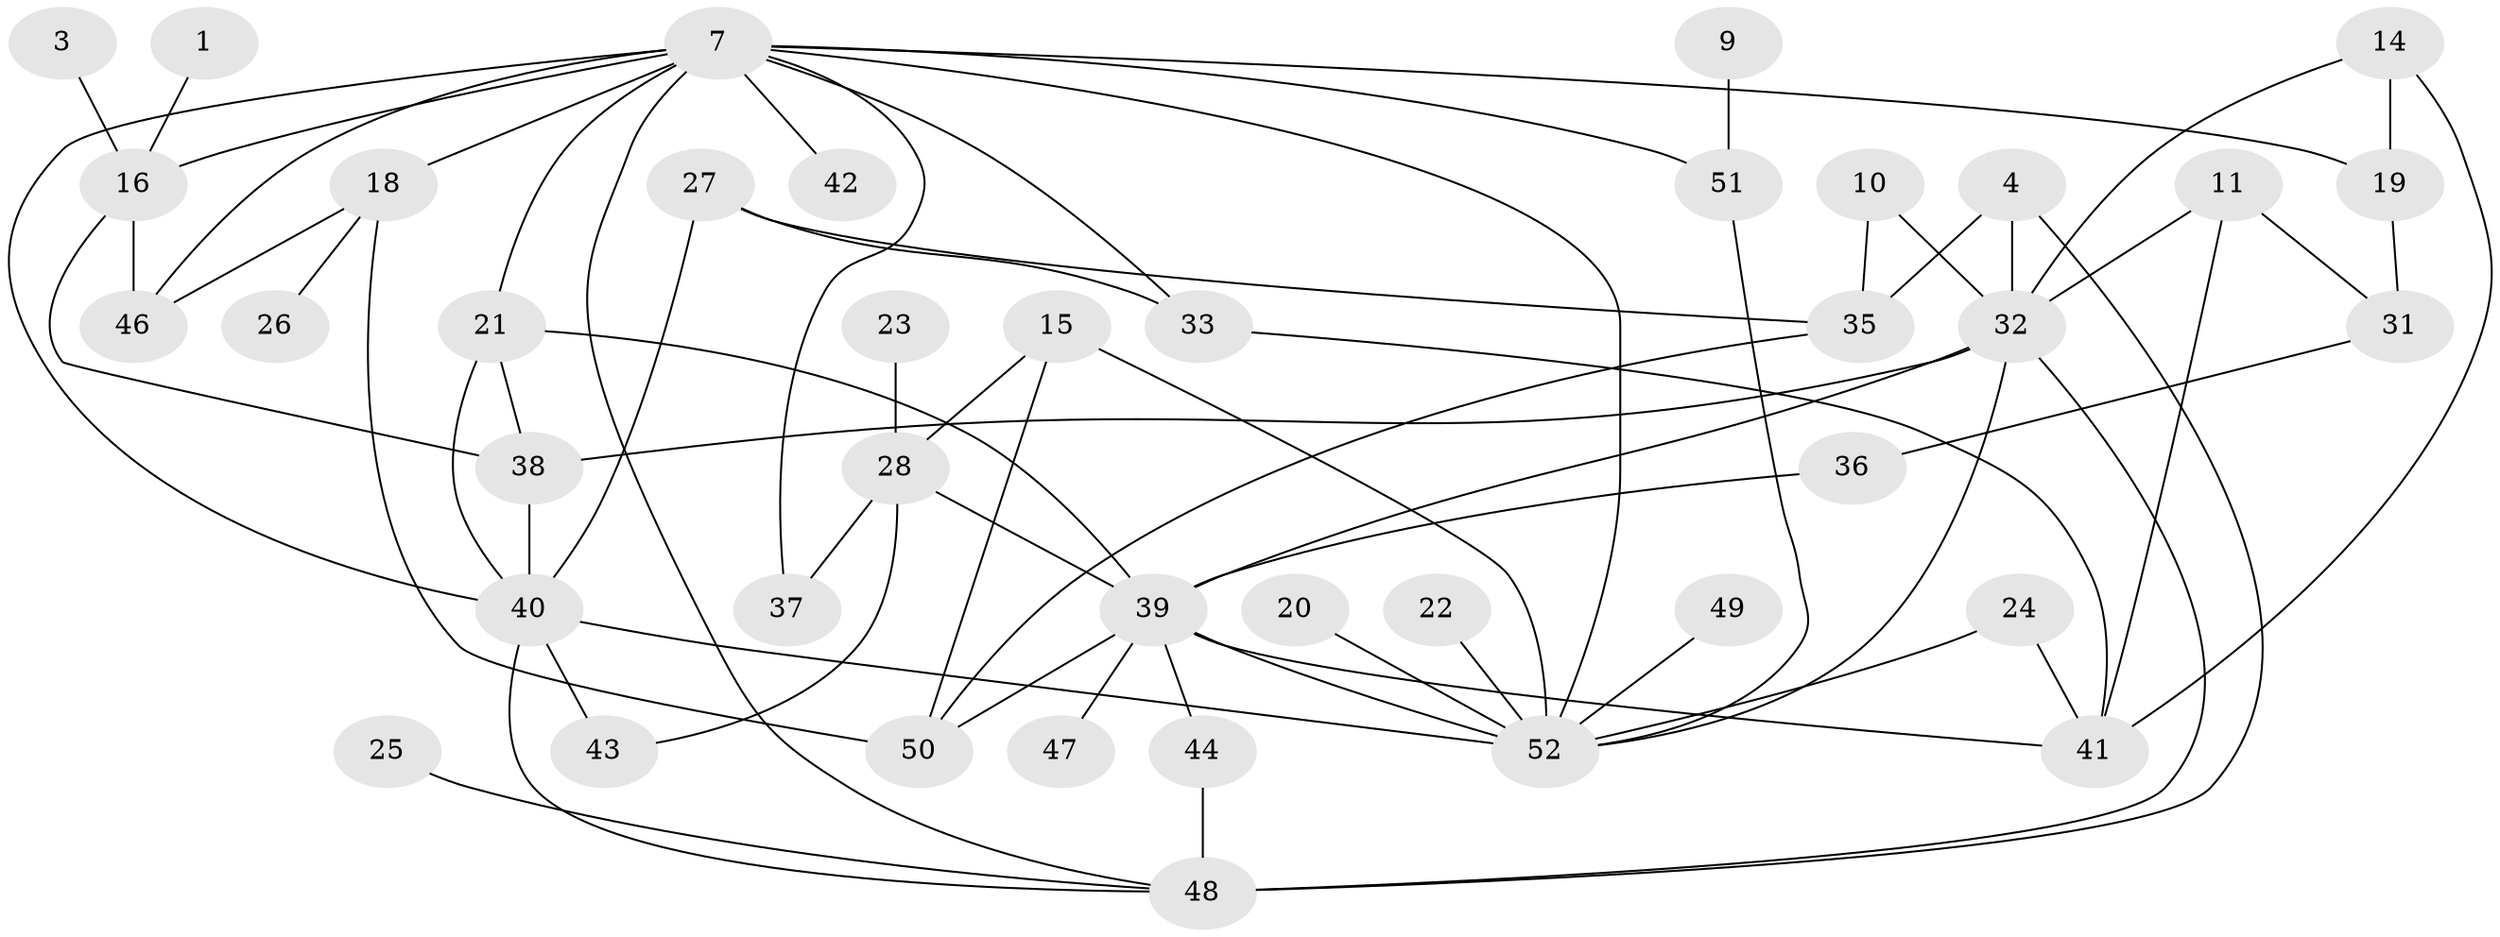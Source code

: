 // original degree distribution, {2: 0.1650485436893204, 1: 0.2524271844660194, 3: 0.23300970873786409, 4: 0.1650485436893204, 0: 0.0970873786407767, 5: 0.04854368932038835, 9: 0.009708737864077669, 6: 0.02912621359223301}
// Generated by graph-tools (version 1.1) at 2025/49/03/09/25 03:49:14]
// undirected, 41 vertices, 70 edges
graph export_dot {
graph [start="1"]
  node [color=gray90,style=filled];
  1;
  3;
  4;
  7;
  9;
  10;
  11;
  14;
  15;
  16;
  18;
  19;
  20;
  21;
  22;
  23;
  24;
  25;
  26;
  27;
  28;
  31;
  32;
  33;
  35;
  36;
  37;
  38;
  39;
  40;
  41;
  42;
  43;
  44;
  46;
  47;
  48;
  49;
  50;
  51;
  52;
  1 -- 16 [weight=1.0];
  3 -- 16 [weight=1.0];
  4 -- 32 [weight=1.0];
  4 -- 35 [weight=1.0];
  4 -- 48 [weight=1.0];
  7 -- 16 [weight=1.0];
  7 -- 18 [weight=1.0];
  7 -- 19 [weight=1.0];
  7 -- 21 [weight=1.0];
  7 -- 33 [weight=1.0];
  7 -- 37 [weight=1.0];
  7 -- 40 [weight=1.0];
  7 -- 42 [weight=1.0];
  7 -- 46 [weight=1.0];
  7 -- 48 [weight=1.0];
  7 -- 51 [weight=1.0];
  7 -- 52 [weight=1.0];
  9 -- 51 [weight=1.0];
  10 -- 32 [weight=1.0];
  10 -- 35 [weight=1.0];
  11 -- 31 [weight=1.0];
  11 -- 32 [weight=1.0];
  11 -- 41 [weight=1.0];
  14 -- 19 [weight=1.0];
  14 -- 32 [weight=1.0];
  14 -- 41 [weight=1.0];
  15 -- 28 [weight=1.0];
  15 -- 50 [weight=1.0];
  15 -- 52 [weight=1.0];
  16 -- 38 [weight=1.0];
  16 -- 46 [weight=1.0];
  18 -- 26 [weight=1.0];
  18 -- 46 [weight=1.0];
  18 -- 50 [weight=2.0];
  19 -- 31 [weight=1.0];
  20 -- 52 [weight=1.0];
  21 -- 38 [weight=1.0];
  21 -- 39 [weight=1.0];
  21 -- 40 [weight=1.0];
  22 -- 52 [weight=1.0];
  23 -- 28 [weight=1.0];
  24 -- 41 [weight=1.0];
  24 -- 52 [weight=1.0];
  25 -- 48 [weight=1.0];
  27 -- 33 [weight=1.0];
  27 -- 35 [weight=1.0];
  27 -- 40 [weight=1.0];
  28 -- 37 [weight=1.0];
  28 -- 39 [weight=1.0];
  28 -- 43 [weight=1.0];
  31 -- 36 [weight=1.0];
  32 -- 38 [weight=1.0];
  32 -- 39 [weight=1.0];
  32 -- 48 [weight=2.0];
  32 -- 52 [weight=1.0];
  33 -- 41 [weight=1.0];
  35 -- 50 [weight=1.0];
  36 -- 39 [weight=1.0];
  38 -- 40 [weight=1.0];
  39 -- 41 [weight=1.0];
  39 -- 44 [weight=2.0];
  39 -- 47 [weight=1.0];
  39 -- 50 [weight=1.0];
  39 -- 52 [weight=2.0];
  40 -- 43 [weight=1.0];
  40 -- 48 [weight=1.0];
  40 -- 52 [weight=1.0];
  44 -- 48 [weight=1.0];
  49 -- 52 [weight=1.0];
  51 -- 52 [weight=1.0];
}
